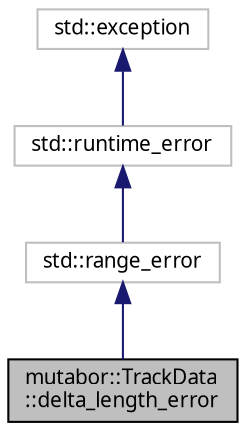 digraph "mutabor::TrackData::delta_length_error"
{
  edge [fontname="Sans",fontsize="10",labelfontname="Sans",labelfontsize="10"];
  node [fontname="Sans",fontsize="10",shape=record];
  Node4 [label="mutabor::TrackData\l::delta_length_error",height=0.2,width=0.4,color="black", fillcolor="grey75", style="filled", fontcolor="black"];
  Node5 -> Node4 [dir="back",color="midnightblue",fontsize="10",style="solid",fontname="Sans"];
  Node5 [label="std::range_error",height=0.2,width=0.4,color="grey75", fillcolor="white", style="filled",tooltip="STL class. "];
  Node6 -> Node5 [dir="back",color="midnightblue",fontsize="10",style="solid",fontname="Sans"];
  Node6 [label="std::runtime_error",height=0.2,width=0.4,color="grey75", fillcolor="white", style="filled",tooltip="STL class. "];
  Node7 -> Node6 [dir="back",color="midnightblue",fontsize="10",style="solid",fontname="Sans"];
  Node7 [label="std::exception",height=0.2,width=0.4,color="grey75", fillcolor="white", style="filled",tooltip="STL class. "];
}
